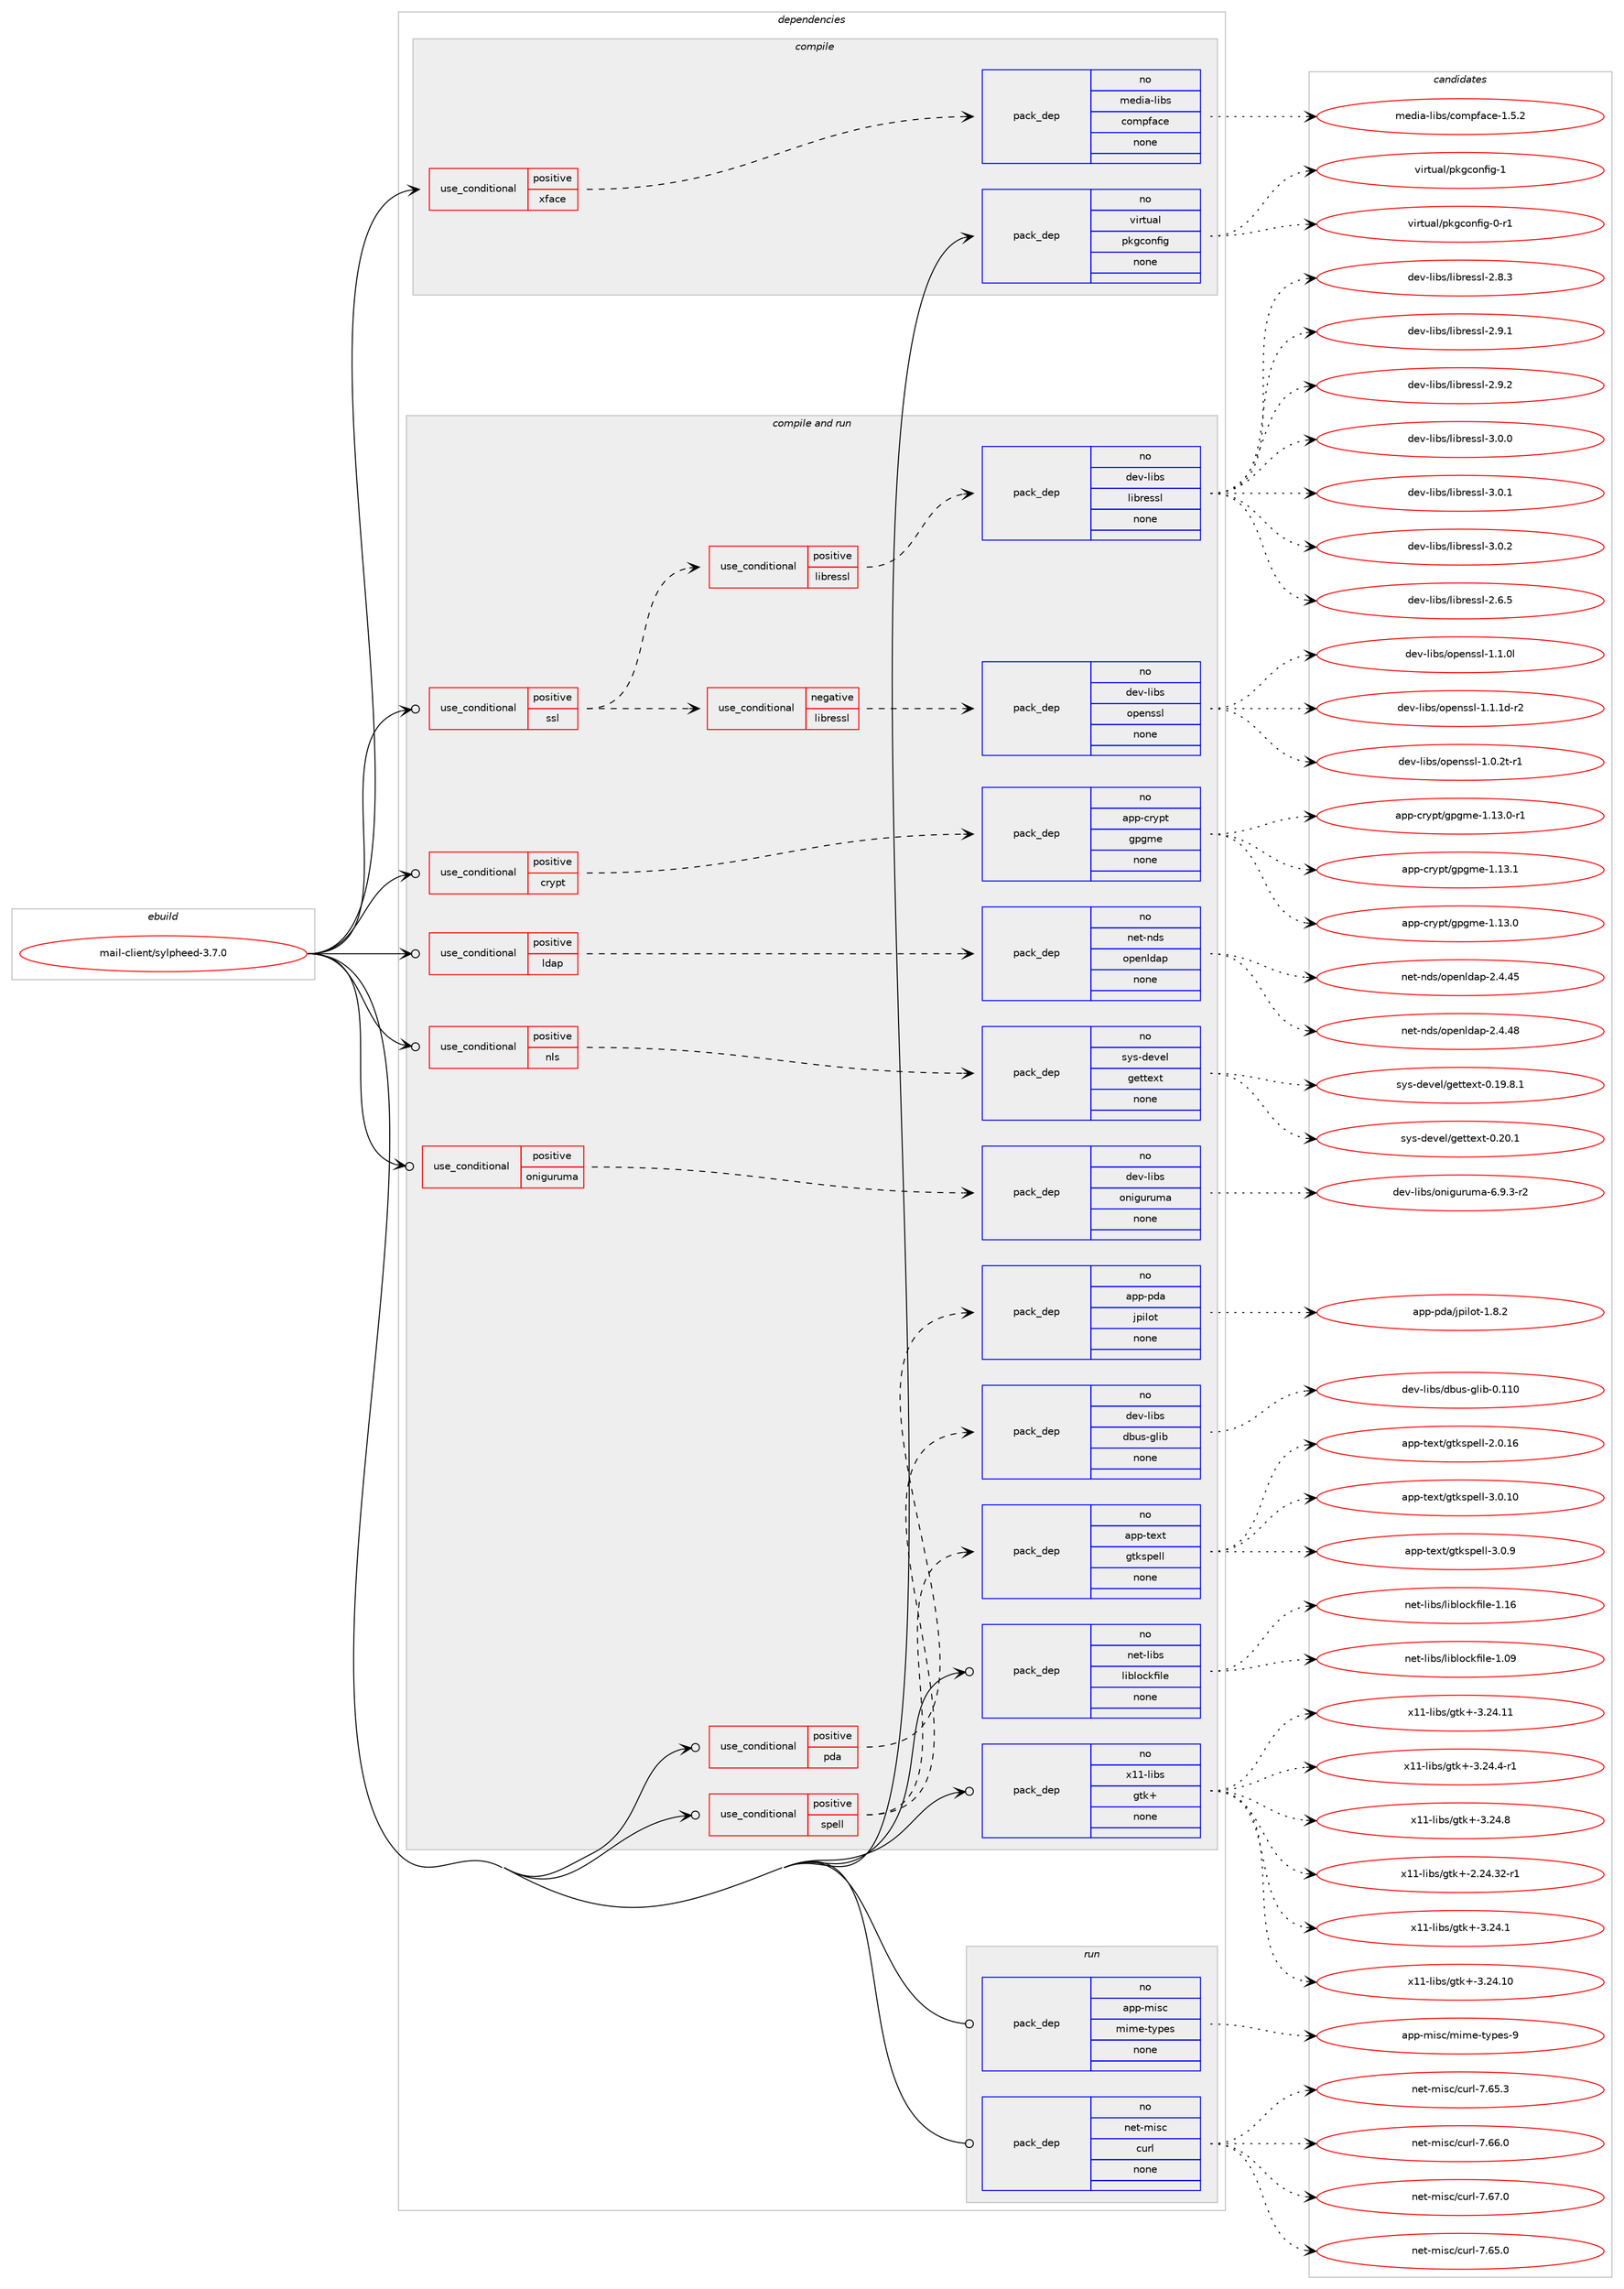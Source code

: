 digraph prolog {

# *************
# Graph options
# *************

newrank=true;
concentrate=true;
compound=true;
graph [rankdir=LR,fontname=Helvetica,fontsize=10,ranksep=1.5];#, ranksep=2.5, nodesep=0.2];
edge  [arrowhead=vee];
node  [fontname=Helvetica,fontsize=10];

# **********
# The ebuild
# **********

subgraph cluster_leftcol {
color=gray;
rank=same;
label=<<i>ebuild</i>>;
id [label="mail-client/sylpheed-3.7.0", color=red, width=4, href="../mail-client/sylpheed-3.7.0.svg"];
}

# ****************
# The dependencies
# ****************

subgraph cluster_midcol {
color=gray;
label=<<i>dependencies</i>>;
subgraph cluster_compile {
fillcolor="#eeeeee";
style=filled;
label=<<i>compile</i>>;
subgraph cond188219 {
dependency771992 [label=<<TABLE BORDER="0" CELLBORDER="1" CELLSPACING="0" CELLPADDING="4"><TR><TD ROWSPAN="3" CELLPADDING="10">use_conditional</TD></TR><TR><TD>positive</TD></TR><TR><TD>xface</TD></TR></TABLE>>, shape=none, color=red];
subgraph pack570407 {
dependency771993 [label=<<TABLE BORDER="0" CELLBORDER="1" CELLSPACING="0" CELLPADDING="4" WIDTH="220"><TR><TD ROWSPAN="6" CELLPADDING="30">pack_dep</TD></TR><TR><TD WIDTH="110">no</TD></TR><TR><TD>media-libs</TD></TR><TR><TD>compface</TD></TR><TR><TD>none</TD></TR><TR><TD></TD></TR></TABLE>>, shape=none, color=blue];
}
dependency771992:e -> dependency771993:w [weight=20,style="dashed",arrowhead="vee"];
}
id:e -> dependency771992:w [weight=20,style="solid",arrowhead="vee"];
subgraph pack570408 {
dependency771994 [label=<<TABLE BORDER="0" CELLBORDER="1" CELLSPACING="0" CELLPADDING="4" WIDTH="220"><TR><TD ROWSPAN="6" CELLPADDING="30">pack_dep</TD></TR><TR><TD WIDTH="110">no</TD></TR><TR><TD>virtual</TD></TR><TR><TD>pkgconfig</TD></TR><TR><TD>none</TD></TR><TR><TD></TD></TR></TABLE>>, shape=none, color=blue];
}
id:e -> dependency771994:w [weight=20,style="solid",arrowhead="vee"];
}
subgraph cluster_compileandrun {
fillcolor="#eeeeee";
style=filled;
label=<<i>compile and run</i>>;
subgraph cond188220 {
dependency771995 [label=<<TABLE BORDER="0" CELLBORDER="1" CELLSPACING="0" CELLPADDING="4"><TR><TD ROWSPAN="3" CELLPADDING="10">use_conditional</TD></TR><TR><TD>positive</TD></TR><TR><TD>crypt</TD></TR></TABLE>>, shape=none, color=red];
subgraph pack570409 {
dependency771996 [label=<<TABLE BORDER="0" CELLBORDER="1" CELLSPACING="0" CELLPADDING="4" WIDTH="220"><TR><TD ROWSPAN="6" CELLPADDING="30">pack_dep</TD></TR><TR><TD WIDTH="110">no</TD></TR><TR><TD>app-crypt</TD></TR><TR><TD>gpgme</TD></TR><TR><TD>none</TD></TR><TR><TD></TD></TR></TABLE>>, shape=none, color=blue];
}
dependency771995:e -> dependency771996:w [weight=20,style="dashed",arrowhead="vee"];
}
id:e -> dependency771995:w [weight=20,style="solid",arrowhead="odotvee"];
subgraph cond188221 {
dependency771997 [label=<<TABLE BORDER="0" CELLBORDER="1" CELLSPACING="0" CELLPADDING="4"><TR><TD ROWSPAN="3" CELLPADDING="10">use_conditional</TD></TR><TR><TD>positive</TD></TR><TR><TD>ldap</TD></TR></TABLE>>, shape=none, color=red];
subgraph pack570410 {
dependency771998 [label=<<TABLE BORDER="0" CELLBORDER="1" CELLSPACING="0" CELLPADDING="4" WIDTH="220"><TR><TD ROWSPAN="6" CELLPADDING="30">pack_dep</TD></TR><TR><TD WIDTH="110">no</TD></TR><TR><TD>net-nds</TD></TR><TR><TD>openldap</TD></TR><TR><TD>none</TD></TR><TR><TD></TD></TR></TABLE>>, shape=none, color=blue];
}
dependency771997:e -> dependency771998:w [weight=20,style="dashed",arrowhead="vee"];
}
id:e -> dependency771997:w [weight=20,style="solid",arrowhead="odotvee"];
subgraph cond188222 {
dependency771999 [label=<<TABLE BORDER="0" CELLBORDER="1" CELLSPACING="0" CELLPADDING="4"><TR><TD ROWSPAN="3" CELLPADDING="10">use_conditional</TD></TR><TR><TD>positive</TD></TR><TR><TD>nls</TD></TR></TABLE>>, shape=none, color=red];
subgraph pack570411 {
dependency772000 [label=<<TABLE BORDER="0" CELLBORDER="1" CELLSPACING="0" CELLPADDING="4" WIDTH="220"><TR><TD ROWSPAN="6" CELLPADDING="30">pack_dep</TD></TR><TR><TD WIDTH="110">no</TD></TR><TR><TD>sys-devel</TD></TR><TR><TD>gettext</TD></TR><TR><TD>none</TD></TR><TR><TD></TD></TR></TABLE>>, shape=none, color=blue];
}
dependency771999:e -> dependency772000:w [weight=20,style="dashed",arrowhead="vee"];
}
id:e -> dependency771999:w [weight=20,style="solid",arrowhead="odotvee"];
subgraph cond188223 {
dependency772001 [label=<<TABLE BORDER="0" CELLBORDER="1" CELLSPACING="0" CELLPADDING="4"><TR><TD ROWSPAN="3" CELLPADDING="10">use_conditional</TD></TR><TR><TD>positive</TD></TR><TR><TD>oniguruma</TD></TR></TABLE>>, shape=none, color=red];
subgraph pack570412 {
dependency772002 [label=<<TABLE BORDER="0" CELLBORDER="1" CELLSPACING="0" CELLPADDING="4" WIDTH="220"><TR><TD ROWSPAN="6" CELLPADDING="30">pack_dep</TD></TR><TR><TD WIDTH="110">no</TD></TR><TR><TD>dev-libs</TD></TR><TR><TD>oniguruma</TD></TR><TR><TD>none</TD></TR><TR><TD></TD></TR></TABLE>>, shape=none, color=blue];
}
dependency772001:e -> dependency772002:w [weight=20,style="dashed",arrowhead="vee"];
}
id:e -> dependency772001:w [weight=20,style="solid",arrowhead="odotvee"];
subgraph cond188224 {
dependency772003 [label=<<TABLE BORDER="0" CELLBORDER="1" CELLSPACING="0" CELLPADDING="4"><TR><TD ROWSPAN="3" CELLPADDING="10">use_conditional</TD></TR><TR><TD>positive</TD></TR><TR><TD>pda</TD></TR></TABLE>>, shape=none, color=red];
subgraph pack570413 {
dependency772004 [label=<<TABLE BORDER="0" CELLBORDER="1" CELLSPACING="0" CELLPADDING="4" WIDTH="220"><TR><TD ROWSPAN="6" CELLPADDING="30">pack_dep</TD></TR><TR><TD WIDTH="110">no</TD></TR><TR><TD>app-pda</TD></TR><TR><TD>jpilot</TD></TR><TR><TD>none</TD></TR><TR><TD></TD></TR></TABLE>>, shape=none, color=blue];
}
dependency772003:e -> dependency772004:w [weight=20,style="dashed",arrowhead="vee"];
}
id:e -> dependency772003:w [weight=20,style="solid",arrowhead="odotvee"];
subgraph cond188225 {
dependency772005 [label=<<TABLE BORDER="0" CELLBORDER="1" CELLSPACING="0" CELLPADDING="4"><TR><TD ROWSPAN="3" CELLPADDING="10">use_conditional</TD></TR><TR><TD>positive</TD></TR><TR><TD>spell</TD></TR></TABLE>>, shape=none, color=red];
subgraph pack570414 {
dependency772006 [label=<<TABLE BORDER="0" CELLBORDER="1" CELLSPACING="0" CELLPADDING="4" WIDTH="220"><TR><TD ROWSPAN="6" CELLPADDING="30">pack_dep</TD></TR><TR><TD WIDTH="110">no</TD></TR><TR><TD>app-text</TD></TR><TR><TD>gtkspell</TD></TR><TR><TD>none</TD></TR><TR><TD></TD></TR></TABLE>>, shape=none, color=blue];
}
dependency772005:e -> dependency772006:w [weight=20,style="dashed",arrowhead="vee"];
subgraph pack570415 {
dependency772007 [label=<<TABLE BORDER="0" CELLBORDER="1" CELLSPACING="0" CELLPADDING="4" WIDTH="220"><TR><TD ROWSPAN="6" CELLPADDING="30">pack_dep</TD></TR><TR><TD WIDTH="110">no</TD></TR><TR><TD>dev-libs</TD></TR><TR><TD>dbus-glib</TD></TR><TR><TD>none</TD></TR><TR><TD></TD></TR></TABLE>>, shape=none, color=blue];
}
dependency772005:e -> dependency772007:w [weight=20,style="dashed",arrowhead="vee"];
}
id:e -> dependency772005:w [weight=20,style="solid",arrowhead="odotvee"];
subgraph cond188226 {
dependency772008 [label=<<TABLE BORDER="0" CELLBORDER="1" CELLSPACING="0" CELLPADDING="4"><TR><TD ROWSPAN="3" CELLPADDING="10">use_conditional</TD></TR><TR><TD>positive</TD></TR><TR><TD>ssl</TD></TR></TABLE>>, shape=none, color=red];
subgraph cond188227 {
dependency772009 [label=<<TABLE BORDER="0" CELLBORDER="1" CELLSPACING="0" CELLPADDING="4"><TR><TD ROWSPAN="3" CELLPADDING="10">use_conditional</TD></TR><TR><TD>negative</TD></TR><TR><TD>libressl</TD></TR></TABLE>>, shape=none, color=red];
subgraph pack570416 {
dependency772010 [label=<<TABLE BORDER="0" CELLBORDER="1" CELLSPACING="0" CELLPADDING="4" WIDTH="220"><TR><TD ROWSPAN="6" CELLPADDING="30">pack_dep</TD></TR><TR><TD WIDTH="110">no</TD></TR><TR><TD>dev-libs</TD></TR><TR><TD>openssl</TD></TR><TR><TD>none</TD></TR><TR><TD></TD></TR></TABLE>>, shape=none, color=blue];
}
dependency772009:e -> dependency772010:w [weight=20,style="dashed",arrowhead="vee"];
}
dependency772008:e -> dependency772009:w [weight=20,style="dashed",arrowhead="vee"];
subgraph cond188228 {
dependency772011 [label=<<TABLE BORDER="0" CELLBORDER="1" CELLSPACING="0" CELLPADDING="4"><TR><TD ROWSPAN="3" CELLPADDING="10">use_conditional</TD></TR><TR><TD>positive</TD></TR><TR><TD>libressl</TD></TR></TABLE>>, shape=none, color=red];
subgraph pack570417 {
dependency772012 [label=<<TABLE BORDER="0" CELLBORDER="1" CELLSPACING="0" CELLPADDING="4" WIDTH="220"><TR><TD ROWSPAN="6" CELLPADDING="30">pack_dep</TD></TR><TR><TD WIDTH="110">no</TD></TR><TR><TD>dev-libs</TD></TR><TR><TD>libressl</TD></TR><TR><TD>none</TD></TR><TR><TD></TD></TR></TABLE>>, shape=none, color=blue];
}
dependency772011:e -> dependency772012:w [weight=20,style="dashed",arrowhead="vee"];
}
dependency772008:e -> dependency772011:w [weight=20,style="dashed",arrowhead="vee"];
}
id:e -> dependency772008:w [weight=20,style="solid",arrowhead="odotvee"];
subgraph pack570418 {
dependency772013 [label=<<TABLE BORDER="0" CELLBORDER="1" CELLSPACING="0" CELLPADDING="4" WIDTH="220"><TR><TD ROWSPAN="6" CELLPADDING="30">pack_dep</TD></TR><TR><TD WIDTH="110">no</TD></TR><TR><TD>net-libs</TD></TR><TR><TD>liblockfile</TD></TR><TR><TD>none</TD></TR><TR><TD></TD></TR></TABLE>>, shape=none, color=blue];
}
id:e -> dependency772013:w [weight=20,style="solid",arrowhead="odotvee"];
subgraph pack570419 {
dependency772014 [label=<<TABLE BORDER="0" CELLBORDER="1" CELLSPACING="0" CELLPADDING="4" WIDTH="220"><TR><TD ROWSPAN="6" CELLPADDING="30">pack_dep</TD></TR><TR><TD WIDTH="110">no</TD></TR><TR><TD>x11-libs</TD></TR><TR><TD>gtk+</TD></TR><TR><TD>none</TD></TR><TR><TD></TD></TR></TABLE>>, shape=none, color=blue];
}
id:e -> dependency772014:w [weight=20,style="solid",arrowhead="odotvee"];
}
subgraph cluster_run {
fillcolor="#eeeeee";
style=filled;
label=<<i>run</i>>;
subgraph pack570420 {
dependency772015 [label=<<TABLE BORDER="0" CELLBORDER="1" CELLSPACING="0" CELLPADDING="4" WIDTH="220"><TR><TD ROWSPAN="6" CELLPADDING="30">pack_dep</TD></TR><TR><TD WIDTH="110">no</TD></TR><TR><TD>app-misc</TD></TR><TR><TD>mime-types</TD></TR><TR><TD>none</TD></TR><TR><TD></TD></TR></TABLE>>, shape=none, color=blue];
}
id:e -> dependency772015:w [weight=20,style="solid",arrowhead="odot"];
subgraph pack570421 {
dependency772016 [label=<<TABLE BORDER="0" CELLBORDER="1" CELLSPACING="0" CELLPADDING="4" WIDTH="220"><TR><TD ROWSPAN="6" CELLPADDING="30">pack_dep</TD></TR><TR><TD WIDTH="110">no</TD></TR><TR><TD>net-misc</TD></TR><TR><TD>curl</TD></TR><TR><TD>none</TD></TR><TR><TD></TD></TR></TABLE>>, shape=none, color=blue];
}
id:e -> dependency772016:w [weight=20,style="solid",arrowhead="odot"];
}
}

# **************
# The candidates
# **************

subgraph cluster_choices {
rank=same;
color=gray;
label=<<i>candidates</i>>;

subgraph choice570407 {
color=black;
nodesep=1;
choice10910110010597451081059811547991111091121029799101454946534650 [label="media-libs/compface-1.5.2", color=red, width=4,href="../media-libs/compface-1.5.2.svg"];
dependency771993:e -> choice10910110010597451081059811547991111091121029799101454946534650:w [style=dotted,weight="100"];
}
subgraph choice570408 {
color=black;
nodesep=1;
choice11810511411611797108471121071039911111010210510345484511449 [label="virtual/pkgconfig-0-r1", color=red, width=4,href="../virtual/pkgconfig-0-r1.svg"];
choice1181051141161179710847112107103991111101021051034549 [label="virtual/pkgconfig-1", color=red, width=4,href="../virtual/pkgconfig-1.svg"];
dependency771994:e -> choice11810511411611797108471121071039911111010210510345484511449:w [style=dotted,weight="100"];
dependency771994:e -> choice1181051141161179710847112107103991111101021051034549:w [style=dotted,weight="100"];
}
subgraph choice570409 {
color=black;
nodesep=1;
choice9711211245991141211121164710311210310910145494649514648 [label="app-crypt/gpgme-1.13.0", color=red, width=4,href="../app-crypt/gpgme-1.13.0.svg"];
choice97112112459911412111211647103112103109101454946495146484511449 [label="app-crypt/gpgme-1.13.0-r1", color=red, width=4,href="../app-crypt/gpgme-1.13.0-r1.svg"];
choice9711211245991141211121164710311210310910145494649514649 [label="app-crypt/gpgme-1.13.1", color=red, width=4,href="../app-crypt/gpgme-1.13.1.svg"];
dependency771996:e -> choice9711211245991141211121164710311210310910145494649514648:w [style=dotted,weight="100"];
dependency771996:e -> choice97112112459911412111211647103112103109101454946495146484511449:w [style=dotted,weight="100"];
dependency771996:e -> choice9711211245991141211121164710311210310910145494649514649:w [style=dotted,weight="100"];
}
subgraph choice570410 {
color=black;
nodesep=1;
choice11010111645110100115471111121011101081009711245504652465253 [label="net-nds/openldap-2.4.45", color=red, width=4,href="../net-nds/openldap-2.4.45.svg"];
choice11010111645110100115471111121011101081009711245504652465256 [label="net-nds/openldap-2.4.48", color=red, width=4,href="../net-nds/openldap-2.4.48.svg"];
dependency771998:e -> choice11010111645110100115471111121011101081009711245504652465253:w [style=dotted,weight="100"];
dependency771998:e -> choice11010111645110100115471111121011101081009711245504652465256:w [style=dotted,weight="100"];
}
subgraph choice570411 {
color=black;
nodesep=1;
choice1151211154510010111810110847103101116116101120116454846495746564649 [label="sys-devel/gettext-0.19.8.1", color=red, width=4,href="../sys-devel/gettext-0.19.8.1.svg"];
choice115121115451001011181011084710310111611610112011645484650484649 [label="sys-devel/gettext-0.20.1", color=red, width=4,href="../sys-devel/gettext-0.20.1.svg"];
dependency772000:e -> choice1151211154510010111810110847103101116116101120116454846495746564649:w [style=dotted,weight="100"];
dependency772000:e -> choice115121115451001011181011084710310111611610112011645484650484649:w [style=dotted,weight="100"];
}
subgraph choice570412 {
color=black;
nodesep=1;
choice100101118451081059811547111110105103117114117109974554465746514511450 [label="dev-libs/oniguruma-6.9.3-r2", color=red, width=4,href="../dev-libs/oniguruma-6.9.3-r2.svg"];
dependency772002:e -> choice100101118451081059811547111110105103117114117109974554465746514511450:w [style=dotted,weight="100"];
}
subgraph choice570413 {
color=black;
nodesep=1;
choice97112112451121009747106112105108111116454946564650 [label="app-pda/jpilot-1.8.2", color=red, width=4,href="../app-pda/jpilot-1.8.2.svg"];
dependency772004:e -> choice97112112451121009747106112105108111116454946564650:w [style=dotted,weight="100"];
}
subgraph choice570414 {
color=black;
nodesep=1;
choice97112112451161011201164710311610711511210110810845504648464954 [label="app-text/gtkspell-2.0.16", color=red, width=4,href="../app-text/gtkspell-2.0.16.svg"];
choice97112112451161011201164710311610711511210110810845514648464948 [label="app-text/gtkspell-3.0.10", color=red, width=4,href="../app-text/gtkspell-3.0.10.svg"];
choice971121124511610112011647103116107115112101108108455146484657 [label="app-text/gtkspell-3.0.9", color=red, width=4,href="../app-text/gtkspell-3.0.9.svg"];
dependency772006:e -> choice97112112451161011201164710311610711511210110810845504648464954:w [style=dotted,weight="100"];
dependency772006:e -> choice97112112451161011201164710311610711511210110810845514648464948:w [style=dotted,weight="100"];
dependency772006:e -> choice971121124511610112011647103116107115112101108108455146484657:w [style=dotted,weight="100"];
}
subgraph choice570415 {
color=black;
nodesep=1;
choice100101118451081059811547100981171154510310810598454846494948 [label="dev-libs/dbus-glib-0.110", color=red, width=4,href="../dev-libs/dbus-glib-0.110.svg"];
dependency772007:e -> choice100101118451081059811547100981171154510310810598454846494948:w [style=dotted,weight="100"];
}
subgraph choice570416 {
color=black;
nodesep=1;
choice1001011184510810598115471111121011101151151084549464846501164511449 [label="dev-libs/openssl-1.0.2t-r1", color=red, width=4,href="../dev-libs/openssl-1.0.2t-r1.svg"];
choice100101118451081059811547111112101110115115108454946494648108 [label="dev-libs/openssl-1.1.0l", color=red, width=4,href="../dev-libs/openssl-1.1.0l.svg"];
choice1001011184510810598115471111121011101151151084549464946491004511450 [label="dev-libs/openssl-1.1.1d-r2", color=red, width=4,href="../dev-libs/openssl-1.1.1d-r2.svg"];
dependency772010:e -> choice1001011184510810598115471111121011101151151084549464846501164511449:w [style=dotted,weight="100"];
dependency772010:e -> choice100101118451081059811547111112101110115115108454946494648108:w [style=dotted,weight="100"];
dependency772010:e -> choice1001011184510810598115471111121011101151151084549464946491004511450:w [style=dotted,weight="100"];
}
subgraph choice570417 {
color=black;
nodesep=1;
choice10010111845108105981154710810598114101115115108455046544653 [label="dev-libs/libressl-2.6.5", color=red, width=4,href="../dev-libs/libressl-2.6.5.svg"];
choice10010111845108105981154710810598114101115115108455046564651 [label="dev-libs/libressl-2.8.3", color=red, width=4,href="../dev-libs/libressl-2.8.3.svg"];
choice10010111845108105981154710810598114101115115108455046574649 [label="dev-libs/libressl-2.9.1", color=red, width=4,href="../dev-libs/libressl-2.9.1.svg"];
choice10010111845108105981154710810598114101115115108455046574650 [label="dev-libs/libressl-2.9.2", color=red, width=4,href="../dev-libs/libressl-2.9.2.svg"];
choice10010111845108105981154710810598114101115115108455146484648 [label="dev-libs/libressl-3.0.0", color=red, width=4,href="../dev-libs/libressl-3.0.0.svg"];
choice10010111845108105981154710810598114101115115108455146484649 [label="dev-libs/libressl-3.0.1", color=red, width=4,href="../dev-libs/libressl-3.0.1.svg"];
choice10010111845108105981154710810598114101115115108455146484650 [label="dev-libs/libressl-3.0.2", color=red, width=4,href="../dev-libs/libressl-3.0.2.svg"];
dependency772012:e -> choice10010111845108105981154710810598114101115115108455046544653:w [style=dotted,weight="100"];
dependency772012:e -> choice10010111845108105981154710810598114101115115108455046564651:w [style=dotted,weight="100"];
dependency772012:e -> choice10010111845108105981154710810598114101115115108455046574649:w [style=dotted,weight="100"];
dependency772012:e -> choice10010111845108105981154710810598114101115115108455046574650:w [style=dotted,weight="100"];
dependency772012:e -> choice10010111845108105981154710810598114101115115108455146484648:w [style=dotted,weight="100"];
dependency772012:e -> choice10010111845108105981154710810598114101115115108455146484649:w [style=dotted,weight="100"];
dependency772012:e -> choice10010111845108105981154710810598114101115115108455146484650:w [style=dotted,weight="100"];
}
subgraph choice570418 {
color=black;
nodesep=1;
choice11010111645108105981154710810598108111991071021051081014549464857 [label="net-libs/liblockfile-1.09", color=red, width=4,href="../net-libs/liblockfile-1.09.svg"];
choice11010111645108105981154710810598108111991071021051081014549464954 [label="net-libs/liblockfile-1.16", color=red, width=4,href="../net-libs/liblockfile-1.16.svg"];
dependency772013:e -> choice11010111645108105981154710810598108111991071021051081014549464857:w [style=dotted,weight="100"];
dependency772013:e -> choice11010111645108105981154710810598108111991071021051081014549464954:w [style=dotted,weight="100"];
}
subgraph choice570419 {
color=black;
nodesep=1;
choice12049494510810598115471031161074345504650524651504511449 [label="x11-libs/gtk+-2.24.32-r1", color=red, width=4,href="../x11-libs/gtk+-2.24.32-r1.svg"];
choice12049494510810598115471031161074345514650524649 [label="x11-libs/gtk+-3.24.1", color=red, width=4,href="../x11-libs/gtk+-3.24.1.svg"];
choice1204949451081059811547103116107434551465052464948 [label="x11-libs/gtk+-3.24.10", color=red, width=4,href="../x11-libs/gtk+-3.24.10.svg"];
choice1204949451081059811547103116107434551465052464949 [label="x11-libs/gtk+-3.24.11", color=red, width=4,href="../x11-libs/gtk+-3.24.11.svg"];
choice120494945108105981154710311610743455146505246524511449 [label="x11-libs/gtk+-3.24.4-r1", color=red, width=4,href="../x11-libs/gtk+-3.24.4-r1.svg"];
choice12049494510810598115471031161074345514650524656 [label="x11-libs/gtk+-3.24.8", color=red, width=4,href="../x11-libs/gtk+-3.24.8.svg"];
dependency772014:e -> choice12049494510810598115471031161074345504650524651504511449:w [style=dotted,weight="100"];
dependency772014:e -> choice12049494510810598115471031161074345514650524649:w [style=dotted,weight="100"];
dependency772014:e -> choice1204949451081059811547103116107434551465052464948:w [style=dotted,weight="100"];
dependency772014:e -> choice1204949451081059811547103116107434551465052464949:w [style=dotted,weight="100"];
dependency772014:e -> choice120494945108105981154710311610743455146505246524511449:w [style=dotted,weight="100"];
dependency772014:e -> choice12049494510810598115471031161074345514650524656:w [style=dotted,weight="100"];
}
subgraph choice570420 {
color=black;
nodesep=1;
choice97112112451091051159947109105109101451161211121011154557 [label="app-misc/mime-types-9", color=red, width=4,href="../app-misc/mime-types-9.svg"];
dependency772015:e -> choice97112112451091051159947109105109101451161211121011154557:w [style=dotted,weight="100"];
}
subgraph choice570421 {
color=black;
nodesep=1;
choice1101011164510910511599479911711410845554654534648 [label="net-misc/curl-7.65.0", color=red, width=4,href="../net-misc/curl-7.65.0.svg"];
choice1101011164510910511599479911711410845554654534651 [label="net-misc/curl-7.65.3", color=red, width=4,href="../net-misc/curl-7.65.3.svg"];
choice1101011164510910511599479911711410845554654544648 [label="net-misc/curl-7.66.0", color=red, width=4,href="../net-misc/curl-7.66.0.svg"];
choice1101011164510910511599479911711410845554654554648 [label="net-misc/curl-7.67.0", color=red, width=4,href="../net-misc/curl-7.67.0.svg"];
dependency772016:e -> choice1101011164510910511599479911711410845554654534648:w [style=dotted,weight="100"];
dependency772016:e -> choice1101011164510910511599479911711410845554654534651:w [style=dotted,weight="100"];
dependency772016:e -> choice1101011164510910511599479911711410845554654544648:w [style=dotted,weight="100"];
dependency772016:e -> choice1101011164510910511599479911711410845554654554648:w [style=dotted,weight="100"];
}
}

}

